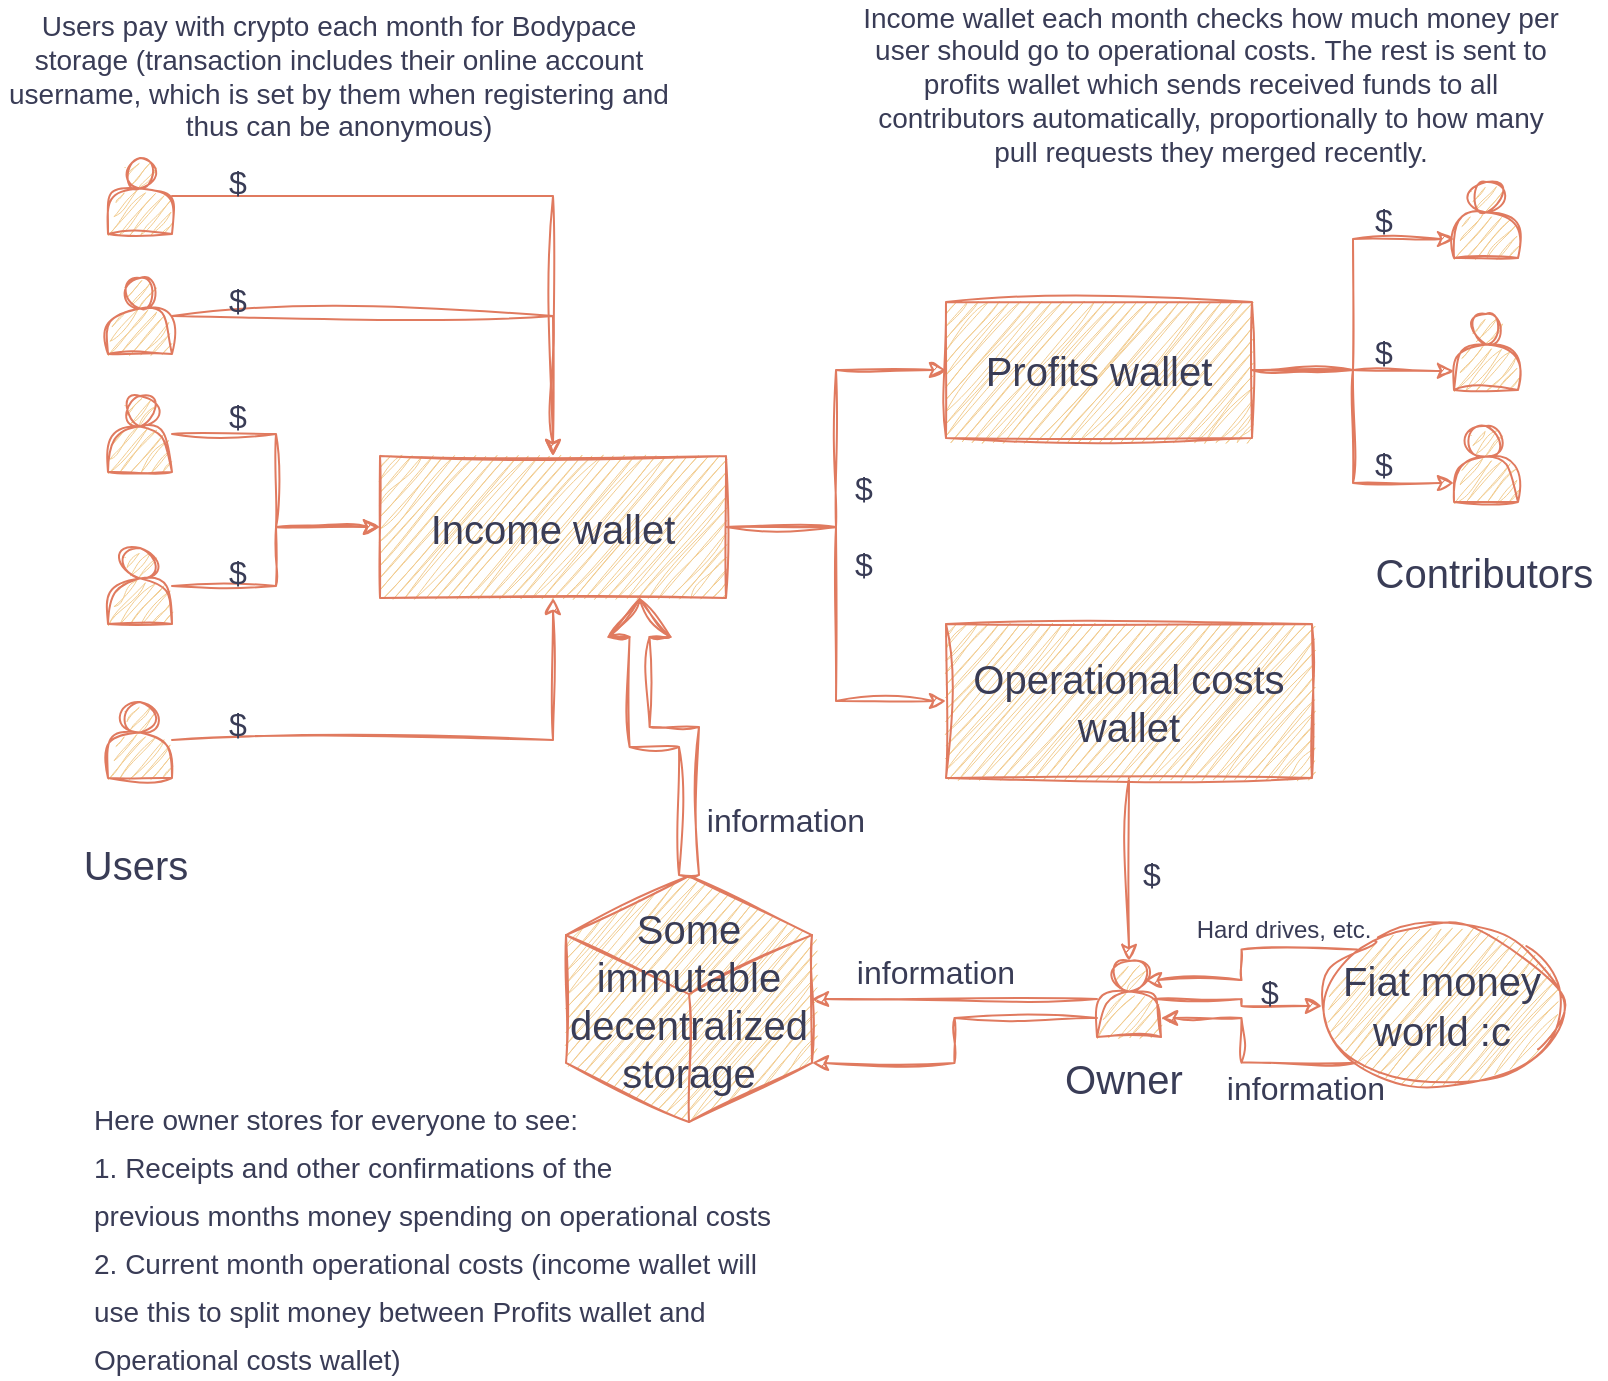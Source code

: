 <mxfile version="21.2.8" type="device">
  <diagram name="Page-1" id="9tUjHSjO-pUwcM8YaVkJ">
    <mxGraphModel dx="1886" dy="926" grid="0" gridSize="10" guides="1" tooltips="1" connect="1" arrows="1" fold="1" page="1" pageScale="1" pageWidth="827" pageHeight="750" background="#ffffff" math="0" shadow="0">
      <root>
        <mxCell id="0" />
        <mxCell id="1" parent="0" />
        <mxCell id="MEUegMg15wwIGua4a0ql-41" style="edgeStyle=orthogonalEdgeStyle;rounded=0;orthogonalLoop=1;jettySize=auto;html=1;entryX=0.5;entryY=0;entryDx=0;entryDy=0;strokeColor=#E07A5F;fontColor=default;sketch=1;curveFitting=1;jiggle=2;labelBackgroundColor=none;" parent="1" source="MEUegMg15wwIGua4a0ql-11" target="MEUegMg15wwIGua4a0ql-30" edge="1">
          <mxGeometry relative="1" as="geometry" />
        </mxCell>
        <mxCell id="MEUegMg15wwIGua4a0ql-11" value="&lt;font style=&quot;font-size: 20px;&quot;&gt;Operational costs wallet&lt;/font&gt;" style="rounded=0;whiteSpace=wrap;html=1;strokeColor=#E07A5F;fontColor=#393C56;fillColor=#F2CC8F;sketch=1;curveFitting=1;jiggle=2;labelBackgroundColor=none;" parent="1" vertex="1">
          <mxGeometry x="492" y="324" width="183" height="77" as="geometry" />
        </mxCell>
        <mxCell id="MEUegMg15wwIGua4a0ql-14" style="edgeStyle=orthogonalEdgeStyle;rounded=0;orthogonalLoop=1;jettySize=auto;html=1;entryX=0;entryY=0.5;entryDx=0;entryDy=0;strokeColor=#E07A5F;fontColor=default;sketch=1;curveFitting=1;jiggle=2;labelBackgroundColor=none;" parent="1" source="MEUegMg15wwIGua4a0ql-12" target="MEUegMg15wwIGua4a0ql-13" edge="1">
          <mxGeometry relative="1" as="geometry" />
        </mxCell>
        <mxCell id="MEUegMg15wwIGua4a0ql-15" style="edgeStyle=orthogonalEdgeStyle;rounded=0;orthogonalLoop=1;jettySize=auto;html=1;entryX=0;entryY=0.5;entryDx=0;entryDy=0;strokeColor=#E07A5F;fontColor=default;sketch=1;curveFitting=1;jiggle=2;labelBackgroundColor=none;" parent="1" source="MEUegMg15wwIGua4a0ql-12" target="MEUegMg15wwIGua4a0ql-11" edge="1">
          <mxGeometry relative="1" as="geometry" />
        </mxCell>
        <mxCell id="MEUegMg15wwIGua4a0ql-47" style="edgeStyle=orthogonalEdgeStyle;rounded=0;orthogonalLoop=1;jettySize=auto;html=1;exitX=0.5;exitY=0;exitDx=0;exitDy=0;strokeColor=#E07A5F;fontColor=default;shape=flexArrow;sketch=1;curveFitting=1;jiggle=2;labelBackgroundColor=none;exitPerimeter=0;entryX=0.75;entryY=1;entryDx=0;entryDy=0;" parent="1" source="MEUegMg15wwIGua4a0ql-31" target="MEUegMg15wwIGua4a0ql-12" edge="1">
          <mxGeometry relative="1" as="geometry">
            <mxPoint x="265" y="475" as="targetPoint" />
          </mxGeometry>
        </mxCell>
        <mxCell id="MEUegMg15wwIGua4a0ql-12" value="&lt;font style=&quot;font-size: 20px;&quot;&gt;Income wallet&lt;/font&gt;" style="rounded=0;whiteSpace=wrap;html=1;strokeColor=#E07A5F;fontColor=#393C56;fillColor=#F2CC8F;sketch=1;curveFitting=1;jiggle=2;labelBackgroundColor=none;" parent="1" vertex="1">
          <mxGeometry x="209" y="240" width="173" height="71" as="geometry" />
        </mxCell>
        <mxCell id="MEUegMg15wwIGua4a0ql-37" style="edgeStyle=orthogonalEdgeStyle;rounded=0;orthogonalLoop=1;jettySize=auto;html=1;entryX=0;entryY=0.75;entryDx=0;entryDy=0;strokeColor=#E07A5F;fontColor=default;sketch=1;curveFitting=1;jiggle=2;labelBackgroundColor=none;" parent="1" source="MEUegMg15wwIGua4a0ql-13" target="MEUegMg15wwIGua4a0ql-27" edge="1">
          <mxGeometry relative="1" as="geometry" />
        </mxCell>
        <mxCell id="MEUegMg15wwIGua4a0ql-38" style="edgeStyle=orthogonalEdgeStyle;rounded=0;orthogonalLoop=1;jettySize=auto;html=1;entryX=0;entryY=0.75;entryDx=0;entryDy=0;strokeColor=#E07A5F;fontColor=default;sketch=1;curveFitting=1;jiggle=2;labelBackgroundColor=none;" parent="1" source="MEUegMg15wwIGua4a0ql-13" target="MEUegMg15wwIGua4a0ql-28" edge="1">
          <mxGeometry relative="1" as="geometry" />
        </mxCell>
        <mxCell id="MEUegMg15wwIGua4a0ql-39" style="edgeStyle=orthogonalEdgeStyle;rounded=0;orthogonalLoop=1;jettySize=auto;html=1;entryX=0;entryY=0.75;entryDx=0;entryDy=0;strokeColor=#E07A5F;fontColor=default;sketch=1;curveFitting=1;jiggle=2;labelBackgroundColor=none;" parent="1" source="MEUegMg15wwIGua4a0ql-13" target="MEUegMg15wwIGua4a0ql-29" edge="1">
          <mxGeometry relative="1" as="geometry" />
        </mxCell>
        <mxCell id="MEUegMg15wwIGua4a0ql-13" value="Profits wallet" style="rounded=0;whiteSpace=wrap;html=1;strokeColor=#E07A5F;fontColor=#393C56;fillColor=#F2CC8F;fontSize=20;sketch=1;curveFitting=1;jiggle=2;labelBackgroundColor=none;" parent="1" vertex="1">
          <mxGeometry x="492" y="163" width="153" height="68" as="geometry" />
        </mxCell>
        <mxCell id="MEUegMg15wwIGua4a0ql-33" style="edgeStyle=orthogonalEdgeStyle;rounded=0;orthogonalLoop=1;jettySize=auto;html=1;strokeColor=#E07A5F;fontColor=default;sketch=1;curveFitting=1;jiggle=2;labelBackgroundColor=none;" parent="1" source="MEUegMg15wwIGua4a0ql-17" target="MEUegMg15wwIGua4a0ql-12" edge="1">
          <mxGeometry relative="1" as="geometry" />
        </mxCell>
        <mxCell id="MEUegMg15wwIGua4a0ql-17" value="" style="shape=actor;whiteSpace=wrap;html=1;strokeColor=#E07A5F;fontColor=#393C56;fillColor=#F2CC8F;rounded=0;sketch=1;curveFitting=1;jiggle=2;labelBackgroundColor=none;" parent="1" vertex="1">
          <mxGeometry x="73" y="151" width="32" height="38" as="geometry" />
        </mxCell>
        <mxCell id="MEUegMg15wwIGua4a0ql-34" style="edgeStyle=orthogonalEdgeStyle;rounded=0;orthogonalLoop=1;jettySize=auto;html=1;strokeColor=#E07A5F;fontColor=default;sketch=1;curveFitting=1;jiggle=2;labelBackgroundColor=none;" parent="1" source="MEUegMg15wwIGua4a0ql-19" target="MEUegMg15wwIGua4a0ql-12" edge="1">
          <mxGeometry relative="1" as="geometry" />
        </mxCell>
        <mxCell id="MEUegMg15wwIGua4a0ql-19" value="" style="shape=actor;whiteSpace=wrap;html=1;strokeColor=#E07A5F;fontColor=#393C56;fillColor=#F2CC8F;rounded=0;sketch=1;curveFitting=1;jiggle=2;labelBackgroundColor=none;" parent="1" vertex="1">
          <mxGeometry x="73" y="210" width="32" height="38" as="geometry" />
        </mxCell>
        <mxCell id="MEUegMg15wwIGua4a0ql-35" style="edgeStyle=orthogonalEdgeStyle;rounded=0;orthogonalLoop=1;jettySize=auto;html=1;strokeColor=#E07A5F;fontColor=default;sketch=1;curveFitting=1;jiggle=2;labelBackgroundColor=none;" parent="1" source="MEUegMg15wwIGua4a0ql-21" target="MEUegMg15wwIGua4a0ql-12" edge="1">
          <mxGeometry relative="1" as="geometry" />
        </mxCell>
        <mxCell id="MEUegMg15wwIGua4a0ql-21" value="" style="shape=actor;whiteSpace=wrap;html=1;strokeColor=#E07A5F;fontColor=#393C56;fillColor=#F2CC8F;rounded=0;sketch=1;curveFitting=1;jiggle=2;labelBackgroundColor=none;" parent="1" vertex="1">
          <mxGeometry x="73" y="286" width="32" height="38" as="geometry" />
        </mxCell>
        <mxCell id="MEUegMg15wwIGua4a0ql-36" style="edgeStyle=orthogonalEdgeStyle;rounded=0;orthogonalLoop=1;jettySize=auto;html=1;strokeColor=#E07A5F;fontColor=default;sketch=1;curveFitting=1;jiggle=2;labelBackgroundColor=none;" parent="1" source="MEUegMg15wwIGua4a0ql-23" target="MEUegMg15wwIGua4a0ql-12" edge="1">
          <mxGeometry relative="1" as="geometry" />
        </mxCell>
        <mxCell id="MEUegMg15wwIGua4a0ql-23" value="" style="shape=actor;whiteSpace=wrap;html=1;strokeColor=#E07A5F;fontColor=#393C56;fillColor=#F2CC8F;rounded=0;sketch=1;curveFitting=1;jiggle=2;labelBackgroundColor=none;" parent="1" vertex="1">
          <mxGeometry x="73" y="363" width="32" height="38" as="geometry" />
        </mxCell>
        <mxCell id="MEUegMg15wwIGua4a0ql-32" style="edgeStyle=orthogonalEdgeStyle;rounded=0;orthogonalLoop=1;jettySize=auto;html=1;strokeColor=#E07A5F;fontColor=default;sketch=1;curveFitting=1;jiggle=2;labelBackgroundColor=none;" parent="1" source="MEUegMg15wwIGua4a0ql-25" target="MEUegMg15wwIGua4a0ql-12" edge="1">
          <mxGeometry relative="1" as="geometry" />
        </mxCell>
        <mxCell id="MEUegMg15wwIGua4a0ql-25" value="" style="shape=actor;whiteSpace=wrap;html=1;strokeColor=#E07A5F;fontColor=#393C56;fillColor=#F2CC8F;rounded=0;sketch=1;curveFitting=1;jiggle=2;labelBackgroundColor=none;" parent="1" vertex="1">
          <mxGeometry x="73" y="91" width="32" height="38" as="geometry" />
        </mxCell>
        <mxCell id="MEUegMg15wwIGua4a0ql-27" value="" style="shape=actor;whiteSpace=wrap;html=1;strokeColor=#E07A5F;fontColor=#393C56;fillColor=#F2CC8F;rounded=0;sketch=1;curveFitting=1;jiggle=2;labelBackgroundColor=none;" parent="1" vertex="1">
          <mxGeometry x="746" y="103" width="32" height="38" as="geometry" />
        </mxCell>
        <mxCell id="MEUegMg15wwIGua4a0ql-28" value="" style="shape=actor;whiteSpace=wrap;html=1;strokeColor=#E07A5F;fontColor=#393C56;fillColor=#F2CC8F;rounded=0;sketch=1;curveFitting=1;jiggle=2;labelBackgroundColor=none;" parent="1" vertex="1">
          <mxGeometry x="746" y="169" width="32" height="38" as="geometry" />
        </mxCell>
        <mxCell id="MEUegMg15wwIGua4a0ql-29" value="" style="shape=actor;whiteSpace=wrap;html=1;strokeColor=#E07A5F;fontColor=#393C56;fillColor=#F2CC8F;rounded=0;sketch=1;curveFitting=1;jiggle=2;labelBackgroundColor=none;" parent="1" vertex="1">
          <mxGeometry x="746" y="225" width="32" height="38" as="geometry" />
        </mxCell>
        <mxCell id="MEUegMg15wwIGua4a0ql-40" style="edgeStyle=orthogonalEdgeStyle;rounded=0;orthogonalLoop=1;jettySize=auto;html=1;strokeColor=#E07A5F;fontColor=default;sketch=1;curveFitting=1;jiggle=2;labelBackgroundColor=none;" parent="1" source="MEUegMg15wwIGua4a0ql-30" target="MEUegMg15wwIGua4a0ql-31" edge="1">
          <mxGeometry relative="1" as="geometry" />
        </mxCell>
        <mxCell id="MEUegMg15wwIGua4a0ql-42" style="edgeStyle=orthogonalEdgeStyle;rounded=0;orthogonalLoop=1;jettySize=auto;html=1;exitX=0;exitY=0.75;exitDx=0;exitDy=0;entryX=0;entryY=0;entryDx=123;entryDy=93.47;entryPerimeter=0;strokeColor=#E07A5F;fontColor=default;sketch=1;curveFitting=1;jiggle=2;labelBackgroundColor=none;" parent="1" source="MEUegMg15wwIGua4a0ql-30" target="MEUegMg15wwIGua4a0ql-31" edge="1">
          <mxGeometry relative="1" as="geometry" />
        </mxCell>
        <mxCell id="MEUegMg15wwIGua4a0ql-75" style="edgeStyle=orthogonalEdgeStyle;rounded=0;sketch=1;hachureGap=4;jiggle=2;curveFitting=1;orthogonalLoop=1;jettySize=auto;html=1;exitX=0.9;exitY=0.5;exitDx=0;exitDy=0;exitPerimeter=0;entryX=0;entryY=0.5;entryDx=0;entryDy=0;strokeColor=#E07A5F;fontFamily=Architects Daughter;fontSource=https%3A%2F%2Ffonts.googleapis.com%2Fcss%3Ffamily%3DArchitects%2BDaughter;fontSize=16;fontColor=default;labelBackgroundColor=none;" parent="1" source="MEUegMg15wwIGua4a0ql-30" target="MEUegMg15wwIGua4a0ql-73" edge="1">
          <mxGeometry relative="1" as="geometry" />
        </mxCell>
        <mxCell id="MEUegMg15wwIGua4a0ql-30" value="" style="shape=actor;whiteSpace=wrap;html=1;strokeColor=#E07A5F;fontColor=#393C56;fillColor=#F2CC8F;rounded=0;sketch=1;curveFitting=1;jiggle=2;labelBackgroundColor=none;" parent="1" vertex="1">
          <mxGeometry x="567.5" y="492.5" width="32" height="38" as="geometry" />
        </mxCell>
        <mxCell id="MEUegMg15wwIGua4a0ql-31" value="&lt;font style=&quot;font-size: 20px;&quot;&gt;Some immutable&lt;br&gt;decentralized storage&lt;/font&gt;" style="html=1;whiteSpace=wrap;shape=isoCube2;backgroundOutline=1;isoAngle=15;strokeColor=#E07A5F;fontColor=#393C56;fillColor=#F2CC8F;rounded=0;sketch=1;curveFitting=1;jiggle=2;labelBackgroundColor=none;" parent="1" vertex="1">
          <mxGeometry x="302" y="450" width="123" height="123" as="geometry" />
        </mxCell>
        <mxCell id="MEUegMg15wwIGua4a0ql-48" value="&lt;font style=&quot;font-size: 20px;&quot;&gt;Users&lt;/font&gt;" style="text;strokeColor=none;align=center;fillColor=none;html=1;verticalAlign=middle;whiteSpace=wrap;rounded=0;fontColor=#393C56;sketch=1;curveFitting=1;jiggle=2;labelBackgroundColor=none;" parent="1" vertex="1">
          <mxGeometry x="57.002" y="428.996" width="60" height="30" as="geometry" />
        </mxCell>
        <mxCell id="MEUegMg15wwIGua4a0ql-49" value="&lt;font style=&quot;font-size: 20px;&quot;&gt;Owner&lt;/font&gt;" style="text;strokeColor=none;align=center;fillColor=none;html=1;verticalAlign=middle;whiteSpace=wrap;rounded=0;fontColor=#393C56;sketch=1;curveFitting=1;jiggle=2;labelBackgroundColor=none;" parent="1" vertex="1">
          <mxGeometry x="550.999" y="536.001" width="60" height="30" as="geometry" />
        </mxCell>
        <mxCell id="MEUegMg15wwIGua4a0ql-50" value="&lt;font style=&quot;font-size: 20px;&quot;&gt;Contributors&amp;nbsp;&lt;/font&gt;" style="text;strokeColor=none;align=center;fillColor=none;html=1;verticalAlign=middle;whiteSpace=wrap;rounded=0;fontColor=#393C56;sketch=1;curveFitting=1;jiggle=2;labelBackgroundColor=none;" parent="1" vertex="1">
          <mxGeometry x="734.001" y="282.996" width="60" height="30" as="geometry" />
        </mxCell>
        <mxCell id="MEUegMg15wwIGua4a0ql-51" value="&lt;font style=&quot;font-size: 14px;&quot;&gt;Users pay with crypto each month for Bodypace storage (transaction includes their online account username, which is set by them when registering and thus can be anonymous)&lt;/font&gt;" style="text;strokeColor=none;align=center;fillColor=none;html=1;verticalAlign=middle;whiteSpace=wrap;rounded=0;fontColor=#393C56;sketch=1;curveFitting=1;jiggle=2;labelBackgroundColor=none;" parent="1" vertex="1">
          <mxGeometry x="19" y="35" width="339" height="30" as="geometry" />
        </mxCell>
        <mxCell id="MEUegMg15wwIGua4a0ql-52" value="$" style="text;strokeColor=none;align=center;fillColor=none;html=1;verticalAlign=middle;whiteSpace=wrap;rounded=0;fontColor=#393C56;sketch=1;curveFitting=1;jiggle=2;labelBackgroundColor=none;fontSize=16;" parent="1" vertex="1">
          <mxGeometry x="125" y="95" width="26" height="15" as="geometry" />
        </mxCell>
        <mxCell id="MEUegMg15wwIGua4a0ql-54" value="$" style="text;strokeColor=none;align=center;fillColor=none;html=1;verticalAlign=middle;whiteSpace=wrap;rounded=0;fontColor=#393C56;sketch=1;curveFitting=1;jiggle=2;labelBackgroundColor=none;fontSize=16;" parent="1" vertex="1">
          <mxGeometry x="125" y="290.5" width="26" height="15" as="geometry" />
        </mxCell>
        <mxCell id="MEUegMg15wwIGua4a0ql-56" value="$" style="text;strokeColor=none;align=center;fillColor=none;html=1;verticalAlign=middle;whiteSpace=wrap;rounded=0;fontColor=#393C56;sketch=1;curveFitting=1;jiggle=2;labelBackgroundColor=none;fontSize=16;" parent="1" vertex="1">
          <mxGeometry x="125" y="154" width="26" height="15" as="geometry" />
        </mxCell>
        <mxCell id="MEUegMg15wwIGua4a0ql-57" value="$" style="text;strokeColor=none;align=center;fillColor=none;html=1;verticalAlign=middle;whiteSpace=wrap;rounded=0;fontColor=#393C56;sketch=1;curveFitting=1;jiggle=2;labelBackgroundColor=none;fontSize=16;" parent="1" vertex="1">
          <mxGeometry x="125" y="212" width="26" height="15" as="geometry" />
        </mxCell>
        <mxCell id="MEUegMg15wwIGua4a0ql-58" value="$" style="text;strokeColor=none;align=center;fillColor=none;html=1;verticalAlign=middle;whiteSpace=wrap;rounded=0;fontColor=#393C56;sketch=1;curveFitting=1;jiggle=2;labelBackgroundColor=none;fontSize=16;" parent="1" vertex="1">
          <mxGeometry x="125" y="366" width="26" height="15" as="geometry" />
        </mxCell>
        <mxCell id="MEUegMg15wwIGua4a0ql-59" value="$" style="text;strokeColor=none;align=center;fillColor=none;html=1;verticalAlign=middle;whiteSpace=wrap;rounded=0;fontColor=#393C56;sketch=1;curveFitting=1;jiggle=2;labelBackgroundColor=none;fontSize=16;" parent="1" vertex="1">
          <mxGeometry x="438" y="248" width="26" height="15" as="geometry" />
        </mxCell>
        <mxCell id="MEUegMg15wwIGua4a0ql-60" value="$" style="text;strokeColor=none;align=center;fillColor=none;html=1;verticalAlign=middle;whiteSpace=wrap;rounded=0;fontColor=#393C56;sketch=1;curveFitting=1;jiggle=2;labelBackgroundColor=none;fontSize=16;" parent="1" vertex="1">
          <mxGeometry x="438" y="286" width="26" height="15" as="geometry" />
        </mxCell>
        <mxCell id="MEUegMg15wwIGua4a0ql-61" value="&lt;font style=&quot;font-size: 14px;&quot;&gt;&lt;font style=&quot;font-size: 14px;&quot; face=&quot;Helvetica&quot;&gt;Here owner stores for everyone to see:&lt;br&gt;1. Receipts and other confirmations of the&lt;br&gt;previous months money spending on operational costs&lt;br&gt;2. Current month operational&amp;nbsp;costs (income wallet will use this to split money between Profits wallet and Operational costs wallet)&lt;/font&gt;&lt;br&gt;&lt;/font&gt;" style="text;strokeColor=none;align=left;fillColor=none;html=1;verticalAlign=middle;whiteSpace=wrap;rounded=0;fontSize=20;fontFamily=Architects Daughter;fontColor=#393C56;spacing=2;labelBackgroundColor=none;" parent="1" vertex="1">
          <mxGeometry x="64" y="615" width="346" height="29" as="geometry" />
        </mxCell>
        <mxCell id="MEUegMg15wwIGua4a0ql-65" value="information" style="text;strokeColor=none;align=center;fillColor=none;html=1;verticalAlign=middle;whiteSpace=wrap;rounded=0;fontColor=#393C56;sketch=1;curveFitting=1;jiggle=2;labelBackgroundColor=none;fontSize=16;" parent="1" vertex="1">
          <mxGeometry x="474" y="490" width="26" height="15" as="geometry" />
        </mxCell>
        <mxCell id="MEUegMg15wwIGua4a0ql-66" value="information" style="text;strokeColor=none;align=center;fillColor=none;html=1;verticalAlign=middle;whiteSpace=wrap;rounded=0;fontColor=#393C56;sketch=1;curveFitting=1;jiggle=2;labelBackgroundColor=none;fontSize=16;" parent="1" vertex="1">
          <mxGeometry x="399" y="414" width="26" height="15" as="geometry" />
        </mxCell>
        <mxCell id="MEUegMg15wwIGua4a0ql-67" value="$" style="text;strokeColor=none;align=center;fillColor=none;html=1;verticalAlign=middle;whiteSpace=wrap;rounded=0;fontColor=#393C56;sketch=1;curveFitting=1;jiggle=2;labelBackgroundColor=none;fontSize=16;" parent="1" vertex="1">
          <mxGeometry x="698" y="114" width="26" height="15" as="geometry" />
        </mxCell>
        <mxCell id="MEUegMg15wwIGua4a0ql-68" value="$" style="text;strokeColor=none;align=center;fillColor=none;html=1;verticalAlign=middle;whiteSpace=wrap;rounded=0;fontColor=#393C56;sketch=1;curveFitting=1;jiggle=2;labelBackgroundColor=none;fontSize=16;" parent="1" vertex="1">
          <mxGeometry x="698" y="180.5" width="26" height="15" as="geometry" />
        </mxCell>
        <mxCell id="MEUegMg15wwIGua4a0ql-69" value="$" style="text;strokeColor=none;align=center;fillColor=none;html=1;verticalAlign=middle;whiteSpace=wrap;rounded=0;fontColor=#393C56;sketch=1;curveFitting=1;jiggle=2;labelBackgroundColor=none;fontSize=16;" parent="1" vertex="1">
          <mxGeometry x="698" y="236.5" width="26" height="15" as="geometry" />
        </mxCell>
        <mxCell id="MEUegMg15wwIGua4a0ql-70" value="&lt;span style=&quot;font-size: 14px;&quot;&gt;Income wallet each month checks how much money per user should go to operational costs. The rest is sent to profits wallet which sends received funds to all contributors automatically, proportionally to how many pull requests they merged recently.&lt;/span&gt;" style="text;strokeColor=none;align=center;fillColor=none;html=1;verticalAlign=middle;whiteSpace=wrap;rounded=0;fontColor=#393C56;sketch=1;curveFitting=1;jiggle=2;labelBackgroundColor=none;" parent="1" vertex="1">
          <mxGeometry x="446" y="39" width="357" height="30" as="geometry" />
        </mxCell>
        <mxCell id="MEUegMg15wwIGua4a0ql-71" value="$" style="text;strokeColor=none;align=center;fillColor=none;html=1;verticalAlign=middle;whiteSpace=wrap;rounded=0;fontColor=#393C56;sketch=1;curveFitting=1;jiggle=2;labelBackgroundColor=none;fontSize=16;" parent="1" vertex="1">
          <mxGeometry x="582" y="441" width="26" height="15" as="geometry" />
        </mxCell>
        <mxCell id="MEUegMg15wwIGua4a0ql-77" style="edgeStyle=orthogonalEdgeStyle;rounded=0;sketch=1;hachureGap=4;jiggle=2;curveFitting=1;orthogonalLoop=1;jettySize=auto;html=1;exitX=0;exitY=1;exitDx=0;exitDy=0;entryX=1;entryY=0.75;entryDx=0;entryDy=0;strokeColor=#E07A5F;fontFamily=Architects Daughter;fontSource=https%3A%2F%2Ffonts.googleapis.com%2Fcss%3Ffamily%3DArchitects%2BDaughter;fontSize=16;fontColor=default;labelBackgroundColor=none;" parent="1" source="MEUegMg15wwIGua4a0ql-73" target="MEUegMg15wwIGua4a0ql-30" edge="1">
          <mxGeometry relative="1" as="geometry" />
        </mxCell>
        <mxCell id="MEUegMg15wwIGua4a0ql-81" style="edgeStyle=orthogonalEdgeStyle;rounded=0;sketch=1;hachureGap=4;jiggle=2;curveFitting=1;orthogonalLoop=1;jettySize=auto;html=1;exitX=0;exitY=0;exitDx=0;exitDy=0;entryX=0.75;entryY=0.25;entryDx=0;entryDy=0;entryPerimeter=0;strokeColor=#E07A5F;fontFamily=Architects Daughter;fontSource=https%3A%2F%2Ffonts.googleapis.com%2Fcss%3Ffamily%3DArchitects%2BDaughter;fontSize=16;fontColor=default;labelBackgroundColor=none;" parent="1" source="MEUegMg15wwIGua4a0ql-73" target="MEUegMg15wwIGua4a0ql-30" edge="1">
          <mxGeometry relative="1" as="geometry" />
        </mxCell>
        <mxCell id="MEUegMg15wwIGua4a0ql-73" value="&lt;font face=&quot;Helvetica&quot;&gt;Fiat money world :c&lt;/font&gt;" style="ellipse;whiteSpace=wrap;html=1;sketch=1;hachureGap=4;jiggle=2;curveFitting=1;strokeColor=#E07A5F;fontFamily=Architects Daughter;fontSource=https%3A%2F%2Ffonts.googleapis.com%2Fcss%3Ffamily%3DArchitects%2BDaughter;fontSize=20;fontColor=#393C56;fillColor=#F2CC8F;labelBackgroundColor=none;" parent="1" vertex="1">
          <mxGeometry x="680" y="475" width="120" height="80" as="geometry" />
        </mxCell>
        <mxCell id="MEUegMg15wwIGua4a0ql-78" value="$" style="text;strokeColor=none;align=center;fillColor=none;html=1;verticalAlign=middle;whiteSpace=wrap;rounded=0;fontColor=#393C56;sketch=1;curveFitting=1;jiggle=2;labelBackgroundColor=none;fontSize=16;" parent="1" vertex="1">
          <mxGeometry x="641" y="500" width="26" height="15" as="geometry" />
        </mxCell>
        <mxCell id="MEUegMg15wwIGua4a0ql-80" value="information" style="text;strokeColor=none;align=center;fillColor=none;html=1;verticalAlign=middle;whiteSpace=wrap;rounded=0;fontColor=#393C56;sketch=1;curveFitting=1;jiggle=2;labelBackgroundColor=none;fontSize=16;" parent="1" vertex="1">
          <mxGeometry x="659" y="548" width="26" height="15" as="geometry" />
        </mxCell>
        <mxCell id="MEUegMg15wwIGua4a0ql-82" value="&lt;font face=&quot;Helvetica&quot; style=&quot;font-size: 12px;&quot;&gt;Hard drives, etc.&lt;/font&gt;" style="text;strokeColor=none;align=center;fillColor=none;html=1;verticalAlign=middle;whiteSpace=wrap;rounded=0;fontSize=20;fontFamily=Architects Daughter;fontColor=#393C56;labelBackgroundColor=none;" parent="1" vertex="1">
          <mxGeometry x="611" y="459" width="100" height="30" as="geometry" />
        </mxCell>
      </root>
    </mxGraphModel>
  </diagram>
</mxfile>
